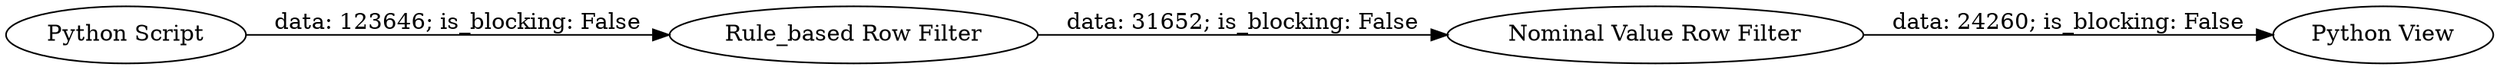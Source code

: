 digraph {
	"3482508676477691768_12" [label="Nominal Value Row Filter"]
	"3482508676477691768_6" [label="Python Script"]
	"3482508676477691768_18" [label="Rule_based Row Filter"]
	"3482508676477691768_10" [label="Python View"]
	"3482508676477691768_12" -> "3482508676477691768_10" [label="data: 24260; is_blocking: False"]
	"3482508676477691768_6" -> "3482508676477691768_18" [label="data: 123646; is_blocking: False"]
	"3482508676477691768_18" -> "3482508676477691768_12" [label="data: 31652; is_blocking: False"]
	rankdir=LR
}
